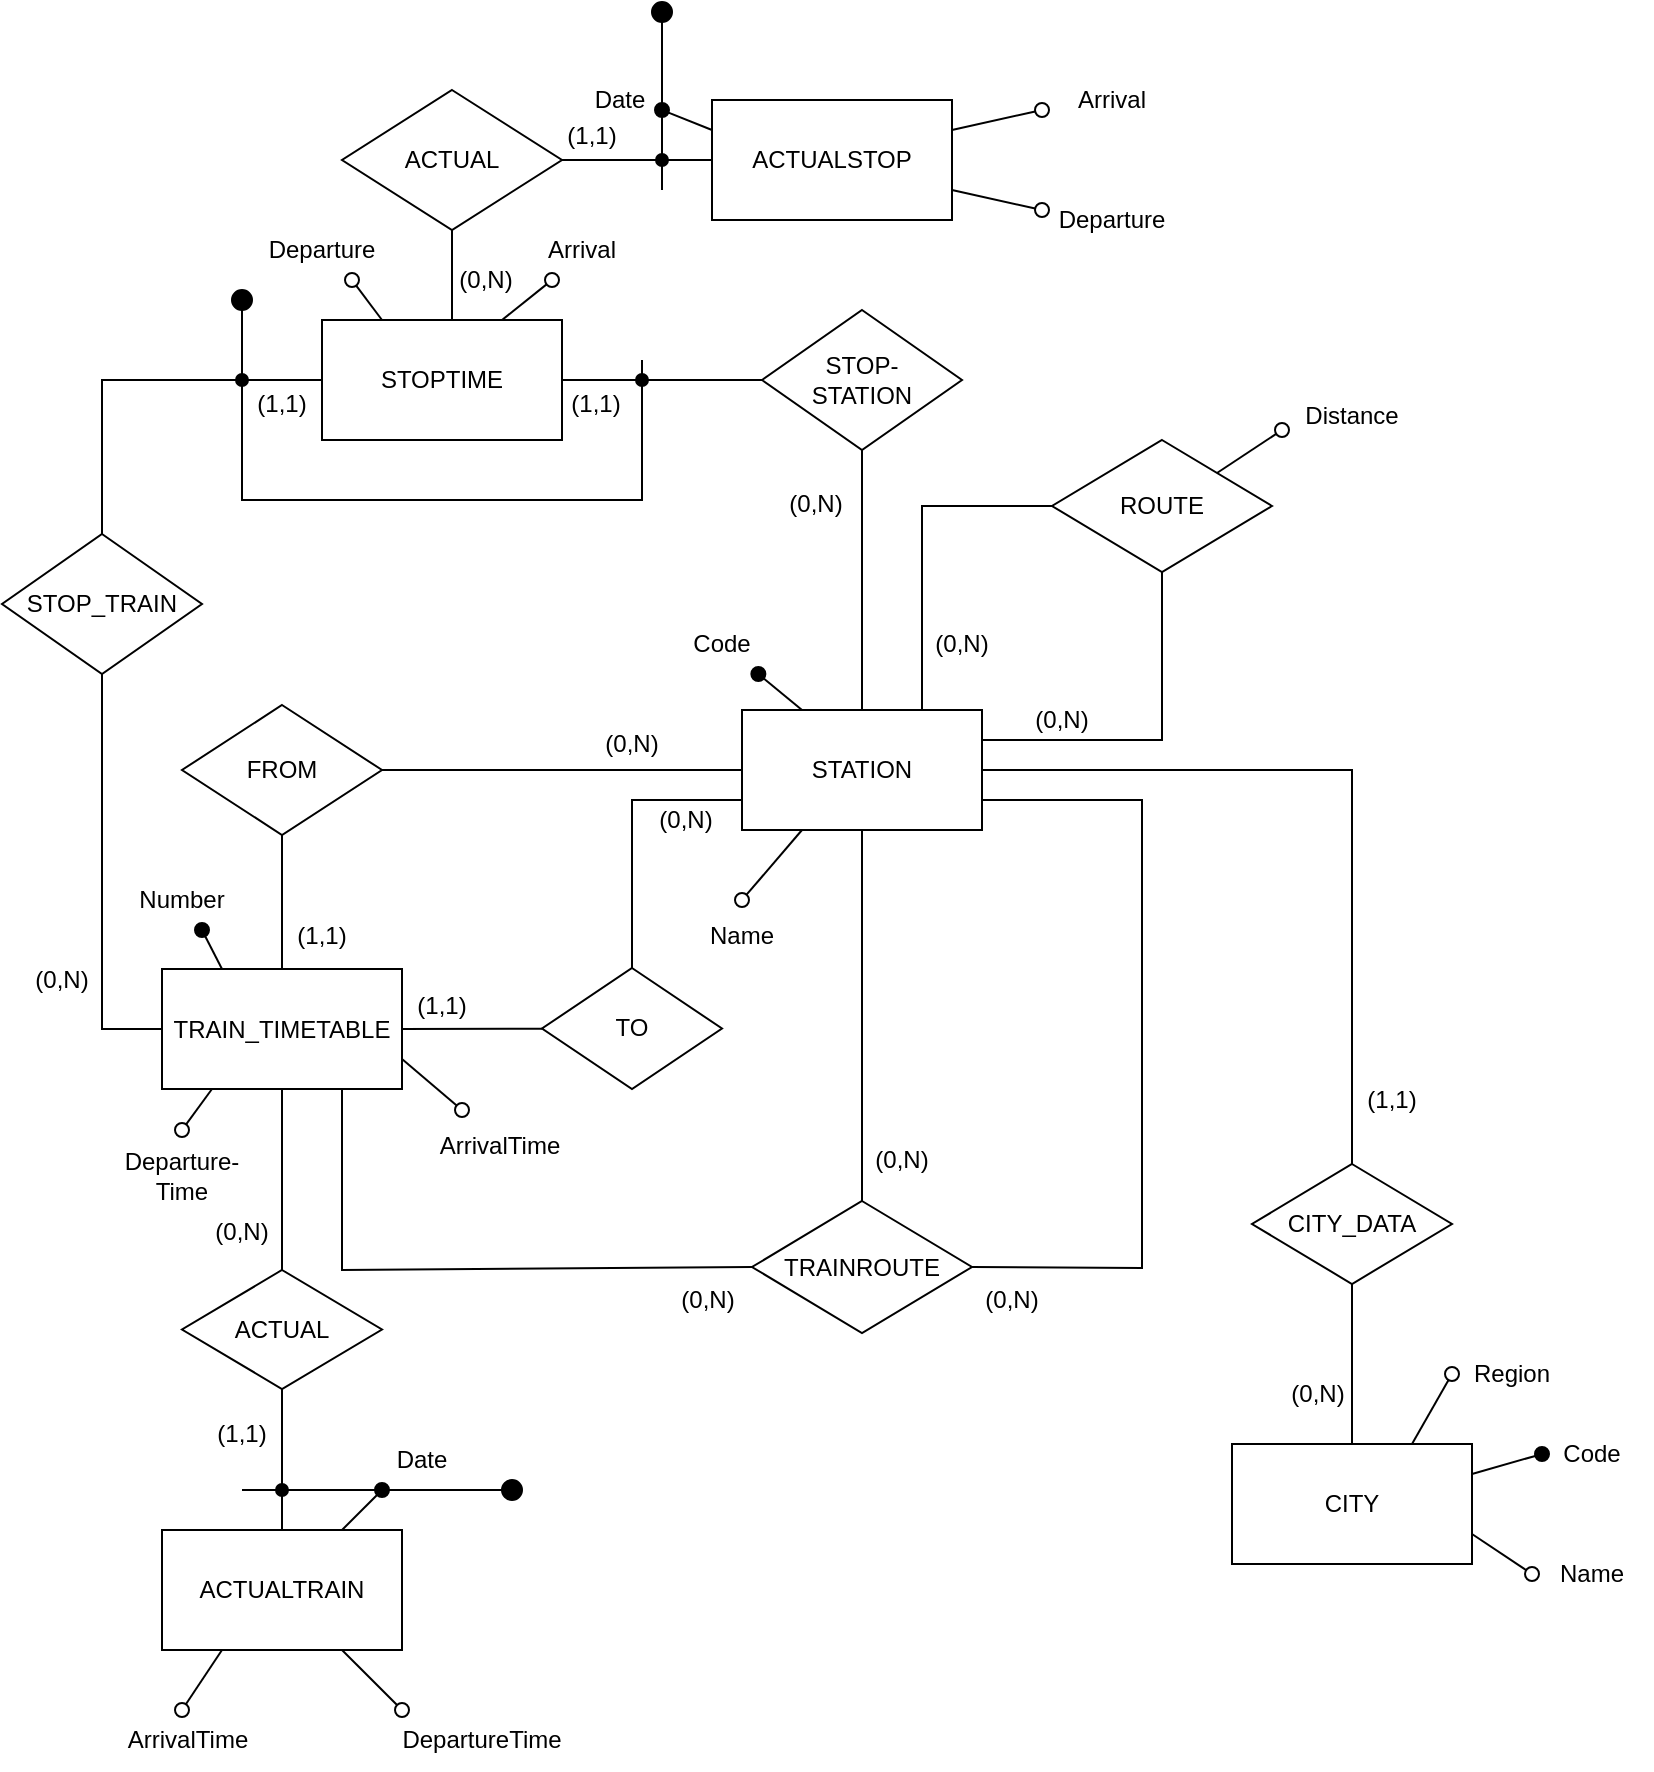<mxfile version="15.9.1" type="github">
  <diagram id="R2lEEEUBdFMjLlhIrx00" name="Page-1">
    <mxGraphModel dx="1186" dy="795" grid="1" gridSize="10" guides="1" tooltips="1" connect="1" arrows="1" fold="1" page="1" pageScale="1" pageWidth="850" pageHeight="1100" math="0" shadow="0" extFonts="Permanent Marker^https://fonts.googleapis.com/css?family=Permanent+Marker">
      <root>
        <mxCell id="0" />
        <mxCell id="1" parent="0" />
        <mxCell id="te-tuym6U4XDY3NzMyAo-2" style="rounded=0;orthogonalLoop=1;jettySize=auto;html=1;exitX=0.25;exitY=1;exitDx=0;exitDy=0;endArrow=oval;endFill=0;endSize=7;" edge="1" parent="1" source="te-tuym6U4XDY3NzMyAo-1">
          <mxGeometry relative="1" as="geometry">
            <mxPoint x="380" y="585" as="targetPoint" />
          </mxGeometry>
        </mxCell>
        <mxCell id="te-tuym6U4XDY3NzMyAo-4" style="edgeStyle=none;rounded=0;orthogonalLoop=1;jettySize=auto;html=1;exitX=0.25;exitY=0;exitDx=0;exitDy=0;endArrow=oval;endFill=1;endSize=7;" edge="1" parent="1" source="te-tuym6U4XDY3NzMyAo-1" target="te-tuym6U4XDY3NzMyAo-5">
          <mxGeometry relative="1" as="geometry">
            <mxPoint x="480" y="490" as="targetPoint" />
          </mxGeometry>
        </mxCell>
        <mxCell id="te-tuym6U4XDY3NzMyAo-31" value="" style="edgeStyle=elbowEdgeStyle;rounded=0;orthogonalLoop=1;jettySize=auto;html=1;endArrow=none;endFill=0;endSize=7;exitX=0;exitY=0.5;exitDx=0;exitDy=0;" edge="1" parent="1" source="te-tuym6U4XDY3NzMyAo-1" target="te-tuym6U4XDY3NzMyAo-30">
          <mxGeometry relative="1" as="geometry" />
        </mxCell>
        <mxCell id="te-tuym6U4XDY3NzMyAo-77" style="edgeStyle=elbowEdgeStyle;rounded=0;orthogonalLoop=1;jettySize=auto;html=1;exitX=0.5;exitY=0;exitDx=0;exitDy=0;endArrow=none;endFill=0;endSize=7;entryX=0.5;entryY=1;entryDx=0;entryDy=0;" edge="1" parent="1" source="te-tuym6U4XDY3NzMyAo-1" target="te-tuym6U4XDY3NzMyAo-88">
          <mxGeometry relative="1" as="geometry">
            <mxPoint x="440" y="380" as="targetPoint" />
            <Array as="points">
              <mxPoint x="440" y="440" />
            </Array>
          </mxGeometry>
        </mxCell>
        <mxCell id="te-tuym6U4XDY3NzMyAo-203" style="edgeStyle=none;rounded=0;orthogonalLoop=1;jettySize=auto;html=1;exitX=1;exitY=0.5;exitDx=0;exitDy=0;entryX=0.5;entryY=0;entryDx=0;entryDy=0;endArrow=none;endFill=0;endSize=7;" edge="1" parent="1" source="te-tuym6U4XDY3NzMyAo-1" target="te-tuym6U4XDY3NzMyAo-8">
          <mxGeometry relative="1" as="geometry">
            <Array as="points">
              <mxPoint x="685" y="520" />
            </Array>
          </mxGeometry>
        </mxCell>
        <mxCell id="te-tuym6U4XDY3NzMyAo-212" style="edgeStyle=none;rounded=0;orthogonalLoop=1;jettySize=auto;html=1;exitX=0.5;exitY=1;exitDx=0;exitDy=0;entryX=0.5;entryY=0;entryDx=0;entryDy=0;endArrow=none;endFill=0;endSize=7;" edge="1" parent="1" source="te-tuym6U4XDY3NzMyAo-1" target="te-tuym6U4XDY3NzMyAo-199">
          <mxGeometry relative="1" as="geometry" />
        </mxCell>
        <mxCell id="te-tuym6U4XDY3NzMyAo-215" style="edgeStyle=none;rounded=0;orthogonalLoop=1;jettySize=auto;html=1;exitX=0.75;exitY=0;exitDx=0;exitDy=0;entryX=0;entryY=0.5;entryDx=0;entryDy=0;endArrow=none;endFill=0;endSize=7;" edge="1" parent="1" source="te-tuym6U4XDY3NzMyAo-1" target="te-tuym6U4XDY3NzMyAo-214">
          <mxGeometry relative="1" as="geometry">
            <Array as="points">
              <mxPoint x="470" y="388" />
            </Array>
          </mxGeometry>
        </mxCell>
        <mxCell id="te-tuym6U4XDY3NzMyAo-1" value="STATION" style="rounded=0;whiteSpace=wrap;html=1;fillColor=none;" vertex="1" parent="1">
          <mxGeometry x="380" y="490" width="120" height="60" as="geometry" />
        </mxCell>
        <mxCell id="te-tuym6U4XDY3NzMyAo-5" value="Code" style="text;html=1;strokeColor=none;fillColor=none;align=center;verticalAlign=middle;whiteSpace=wrap;rounded=0;" vertex="1" parent="1">
          <mxGeometry x="340" y="442" width="60" height="30" as="geometry" />
        </mxCell>
        <mxCell id="te-tuym6U4XDY3NzMyAo-6" value="Name" style="text;html=1;strokeColor=none;fillColor=none;align=center;verticalAlign=middle;whiteSpace=wrap;rounded=0;" vertex="1" parent="1">
          <mxGeometry x="350" y="587.5" width="60" height="30" as="geometry" />
        </mxCell>
        <mxCell id="te-tuym6U4XDY3NzMyAo-11" value="" style="edgeStyle=none;rounded=0;orthogonalLoop=1;jettySize=auto;html=1;endArrow=none;endFill=0;endSize=7;" edge="1" parent="1" source="te-tuym6U4XDY3NzMyAo-8" target="te-tuym6U4XDY3NzMyAo-10">
          <mxGeometry relative="1" as="geometry" />
        </mxCell>
        <mxCell id="te-tuym6U4XDY3NzMyAo-8" value="CITY_DATA" style="rhombus;whiteSpace=wrap;html=1;rounded=0;fillColor=none;" vertex="1" parent="1">
          <mxGeometry x="635" y="717" width="100" height="60" as="geometry" />
        </mxCell>
        <mxCell id="te-tuym6U4XDY3NzMyAo-14" style="edgeStyle=none;rounded=0;orthogonalLoop=1;jettySize=auto;html=1;exitX=1;exitY=0.25;exitDx=0;exitDy=0;endArrow=oval;endFill=1;endSize=7;entryX=0;entryY=0.5;entryDx=0;entryDy=0;" edge="1" parent="1" source="te-tuym6U4XDY3NzMyAo-10" target="te-tuym6U4XDY3NzMyAo-15">
          <mxGeometry relative="1" as="geometry">
            <mxPoint x="785" y="867" as="targetPoint" />
          </mxGeometry>
        </mxCell>
        <mxCell id="te-tuym6U4XDY3NzMyAo-16" style="edgeStyle=none;rounded=0;orthogonalLoop=1;jettySize=auto;html=1;exitX=1;exitY=0.75;exitDx=0;exitDy=0;endArrow=oval;endFill=0;endSize=7;entryX=0;entryY=0.5;entryDx=0;entryDy=0;" edge="1" parent="1" source="te-tuym6U4XDY3NzMyAo-10" target="te-tuym6U4XDY3NzMyAo-18">
          <mxGeometry relative="1" as="geometry">
            <mxPoint x="775" y="917" as="targetPoint" />
          </mxGeometry>
        </mxCell>
        <mxCell id="te-tuym6U4XDY3NzMyAo-17" style="edgeStyle=none;rounded=0;orthogonalLoop=1;jettySize=auto;html=1;exitX=0.75;exitY=0;exitDx=0;exitDy=0;endArrow=oval;endFill=0;endSize=7;entryX=0;entryY=0.5;entryDx=0;entryDy=0;" edge="1" parent="1" source="te-tuym6U4XDY3NzMyAo-10" target="te-tuym6U4XDY3NzMyAo-19">
          <mxGeometry relative="1" as="geometry">
            <mxPoint x="735" y="827" as="targetPoint" />
          </mxGeometry>
        </mxCell>
        <mxCell id="te-tuym6U4XDY3NzMyAo-10" value="CITY" style="whiteSpace=wrap;html=1;rounded=0;fillColor=none;" vertex="1" parent="1">
          <mxGeometry x="625" y="857" width="120" height="60" as="geometry" />
        </mxCell>
        <mxCell id="te-tuym6U4XDY3NzMyAo-13" style="edgeStyle=none;rounded=0;orthogonalLoop=1;jettySize=auto;html=1;exitX=0;exitY=0.75;exitDx=0;exitDy=0;endArrow=none;endFill=0;endSize=7;" edge="1" parent="1" source="te-tuym6U4XDY3NzMyAo-6" target="te-tuym6U4XDY3NzMyAo-6">
          <mxGeometry relative="1" as="geometry" />
        </mxCell>
        <mxCell id="te-tuym6U4XDY3NzMyAo-15" value="Code" style="text;html=1;strokeColor=none;fillColor=none;align=center;verticalAlign=middle;whiteSpace=wrap;rounded=0;" vertex="1" parent="1">
          <mxGeometry x="780" y="847" width="50" height="30" as="geometry" />
        </mxCell>
        <mxCell id="te-tuym6U4XDY3NzMyAo-18" value="Name" style="text;html=1;strokeColor=none;fillColor=none;align=center;verticalAlign=middle;whiteSpace=wrap;rounded=0;" vertex="1" parent="1">
          <mxGeometry x="775" y="907" width="60" height="30" as="geometry" />
        </mxCell>
        <mxCell id="te-tuym6U4XDY3NzMyAo-19" value="Region" style="text;html=1;strokeColor=none;fillColor=none;align=center;verticalAlign=middle;whiteSpace=wrap;rounded=0;" vertex="1" parent="1">
          <mxGeometry x="735" y="807" width="60" height="30" as="geometry" />
        </mxCell>
        <mxCell id="te-tuym6U4XDY3NzMyAo-25" value="Distance" style="text;html=1;strokeColor=none;fillColor=none;align=center;verticalAlign=middle;whiteSpace=wrap;rounded=0;" vertex="1" parent="1">
          <mxGeometry x="655" y="328" width="60" height="30" as="geometry" />
        </mxCell>
        <mxCell id="te-tuym6U4XDY3NzMyAo-35" value="" style="edgeStyle=elbowEdgeStyle;rounded=0;orthogonalLoop=1;jettySize=auto;html=1;endArrow=none;endFill=0;endSize=7;" edge="1" parent="1" source="te-tuym6U4XDY3NzMyAo-30" target="te-tuym6U4XDY3NzMyAo-34">
          <mxGeometry relative="1" as="geometry" />
        </mxCell>
        <mxCell id="te-tuym6U4XDY3NzMyAo-30" value="FROM" style="rhombus;whiteSpace=wrap;html=1;rounded=0;fillColor=none;" vertex="1" parent="1">
          <mxGeometry x="100" y="487.5" width="100" height="65" as="geometry" />
        </mxCell>
        <mxCell id="te-tuym6U4XDY3NzMyAo-38" style="edgeStyle=none;rounded=0;orthogonalLoop=1;jettySize=auto;html=1;exitX=0.25;exitY=1;exitDx=0;exitDy=0;endArrow=oval;endFill=0;endSize=7;" edge="1" parent="1">
          <mxGeometry relative="1" as="geometry">
            <mxPoint x="100" y="700" as="targetPoint" />
            <mxPoint x="115" y="679.5" as="sourcePoint" />
          </mxGeometry>
        </mxCell>
        <mxCell id="te-tuym6U4XDY3NzMyAo-39" style="edgeStyle=none;rounded=0;orthogonalLoop=1;jettySize=auto;html=1;exitX=1;exitY=0.75;exitDx=0;exitDy=0;endArrow=oval;endFill=0;endSize=7;" edge="1" parent="1" source="te-tuym6U4XDY3NzMyAo-34">
          <mxGeometry relative="1" as="geometry">
            <mxPoint x="240" y="690" as="targetPoint" />
          </mxGeometry>
        </mxCell>
        <mxCell id="te-tuym6U4XDY3NzMyAo-40" style="edgeStyle=none;rounded=0;orthogonalLoop=1;jettySize=auto;html=1;exitX=0.25;exitY=0;exitDx=0;exitDy=0;endArrow=oval;endFill=1;endSize=7;" edge="1" parent="1" source="te-tuym6U4XDY3NzMyAo-34">
          <mxGeometry relative="1" as="geometry">
            <mxPoint x="110" y="600" as="targetPoint" />
          </mxGeometry>
        </mxCell>
        <mxCell id="te-tuym6U4XDY3NzMyAo-51" value="" style="rounded=0;orthogonalLoop=1;jettySize=auto;html=1;endArrow=none;endFill=0;endSize=7;startArrow=none;exitX=1;exitY=0.5;exitDx=0;exitDy=0;" edge="1" parent="1" source="te-tuym6U4XDY3NzMyAo-34" target="te-tuym6U4XDY3NzMyAo-50">
          <mxGeometry relative="1" as="geometry">
            <mxPoint x="240" y="650" as="sourcePoint" />
          </mxGeometry>
        </mxCell>
        <mxCell id="te-tuym6U4XDY3NzMyAo-76" style="edgeStyle=elbowEdgeStyle;rounded=0;orthogonalLoop=1;jettySize=auto;html=1;exitX=0;exitY=0.5;exitDx=0;exitDy=0;entryX=0.5;entryY=1;entryDx=0;entryDy=0;endArrow=none;endFill=0;endSize=7;" edge="1" parent="1" source="te-tuym6U4XDY3NzMyAo-34" target="te-tuym6U4XDY3NzMyAo-75">
          <mxGeometry relative="1" as="geometry">
            <Array as="points">
              <mxPoint x="60" y="570" />
            </Array>
          </mxGeometry>
        </mxCell>
        <mxCell id="te-tuym6U4XDY3NzMyAo-148" value="" style="edgeStyle=none;rounded=0;orthogonalLoop=1;jettySize=auto;html=1;endArrow=none;endFill=0;endSize=7;" edge="1" parent="1" source="te-tuym6U4XDY3NzMyAo-34" target="te-tuym6U4XDY3NzMyAo-147">
          <mxGeometry relative="1" as="geometry" />
        </mxCell>
        <mxCell id="te-tuym6U4XDY3NzMyAo-202" style="edgeStyle=none;rounded=0;orthogonalLoop=1;jettySize=auto;html=1;exitX=0.75;exitY=1;exitDx=0;exitDy=0;entryX=0;entryY=0.5;entryDx=0;entryDy=0;endArrow=none;endFill=0;endSize=7;" edge="1" parent="1" source="te-tuym6U4XDY3NzMyAo-34" target="te-tuym6U4XDY3NzMyAo-199">
          <mxGeometry relative="1" as="geometry">
            <Array as="points">
              <mxPoint x="180" y="770" />
            </Array>
          </mxGeometry>
        </mxCell>
        <mxCell id="te-tuym6U4XDY3NzMyAo-34" value="TRAIN_TIMETABLE" style="whiteSpace=wrap;html=1;rounded=0;fillColor=none;" vertex="1" parent="1">
          <mxGeometry x="90" y="619.5" width="120" height="60" as="geometry" />
        </mxCell>
        <mxCell id="te-tuym6U4XDY3NzMyAo-44" value="Departure-&lt;br&gt;Time" style="text;html=1;strokeColor=none;fillColor=none;align=center;verticalAlign=middle;whiteSpace=wrap;rounded=0;" vertex="1" parent="1">
          <mxGeometry x="70" y="710" width="60" height="25.5" as="geometry" />
        </mxCell>
        <mxCell id="te-tuym6U4XDY3NzMyAo-45" value="ArrivalTime" style="text;html=1;strokeColor=none;fillColor=none;align=center;verticalAlign=middle;whiteSpace=wrap;rounded=0;" vertex="1" parent="1">
          <mxGeometry x="229" y="693" width="60" height="30" as="geometry" />
        </mxCell>
        <mxCell id="te-tuym6U4XDY3NzMyAo-46" value="Number" style="text;html=1;strokeColor=none;fillColor=none;align=center;verticalAlign=middle;whiteSpace=wrap;rounded=0;" vertex="1" parent="1">
          <mxGeometry x="70" y="570" width="60" height="30" as="geometry" />
        </mxCell>
        <mxCell id="te-tuym6U4XDY3NzMyAo-52" style="edgeStyle=elbowEdgeStyle;rounded=0;orthogonalLoop=1;jettySize=auto;html=1;exitX=0.5;exitY=0;exitDx=0;exitDy=0;entryX=0;entryY=0.75;entryDx=0;entryDy=0;endArrow=none;endFill=0;endSize=7;" edge="1" parent="1" source="te-tuym6U4XDY3NzMyAo-50" target="te-tuym6U4XDY3NzMyAo-1">
          <mxGeometry relative="1" as="geometry">
            <Array as="points">
              <mxPoint x="325" y="580" />
            </Array>
          </mxGeometry>
        </mxCell>
        <mxCell id="te-tuym6U4XDY3NzMyAo-50" value="TO" style="rhombus;whiteSpace=wrap;html=1;rounded=0;fillColor=none;" vertex="1" parent="1">
          <mxGeometry x="280" y="619" width="90" height="60.5" as="geometry" />
        </mxCell>
        <mxCell id="te-tuym6U4XDY3NzMyAo-78" style="rounded=0;orthogonalLoop=1;jettySize=auto;html=1;endArrow=oval;endFill=0;endSize=7;exitX=0.75;exitY=0;exitDx=0;exitDy=0;entryX=0.25;entryY=1;entryDx=0;entryDy=0;" edge="1" parent="1" source="te-tuym6U4XDY3NzMyAo-87" target="te-tuym6U4XDY3NzMyAo-84">
          <mxGeometry relative="1" as="geometry">
            <mxPoint x="240" y="165" as="targetPoint" />
            <mxPoint x="190" y="175" as="sourcePoint" />
          </mxGeometry>
        </mxCell>
        <mxCell id="te-tuym6U4XDY3NzMyAo-83" style="edgeStyle=none;rounded=0;orthogonalLoop=1;jettySize=auto;html=1;endArrow=oval;endFill=0;endSize=7;exitX=0.25;exitY=0;exitDx=0;exitDy=0;entryX=0.75;entryY=1;entryDx=0;entryDy=0;" edge="1" parent="1" source="te-tuym6U4XDY3NzMyAo-87" target="te-tuym6U4XDY3NzMyAo-86">
          <mxGeometry relative="1" as="geometry">
            <mxPoint x="135" y="205" as="targetPoint" />
            <mxPoint x="35" y="185" as="sourcePoint" />
          </mxGeometry>
        </mxCell>
        <mxCell id="te-tuym6U4XDY3NzMyAo-90" style="edgeStyle=elbowEdgeStyle;rounded=0;orthogonalLoop=1;jettySize=auto;html=1;exitX=0.5;exitY=0;exitDx=0;exitDy=0;entryX=0;entryY=0.5;entryDx=0;entryDy=0;endArrow=none;endFill=0;endSize=7;" edge="1" parent="1" source="te-tuym6U4XDY3NzMyAo-75" target="te-tuym6U4XDY3NzMyAo-87">
          <mxGeometry relative="1" as="geometry">
            <mxPoint x="60" y="377" as="sourcePoint" />
            <Array as="points">
              <mxPoint x="60" y="345" />
            </Array>
          </mxGeometry>
        </mxCell>
        <mxCell id="te-tuym6U4XDY3NzMyAo-75" value="STOP_TRAIN" style="rhombus;whiteSpace=wrap;html=1;rounded=0;fillColor=none;" vertex="1" parent="1">
          <mxGeometry x="10" y="402" width="100" height="70" as="geometry" />
        </mxCell>
        <mxCell id="te-tuym6U4XDY3NzMyAo-80" style="edgeStyle=none;rounded=0;orthogonalLoop=1;jettySize=auto;html=1;exitX=0;exitY=0;exitDx=0;exitDy=0;endArrow=oval;endFill=0;endSize=7;" edge="1" parent="1">
          <mxGeometry relative="1" as="geometry">
            <mxPoint x="35" y="394.5" as="sourcePoint" />
            <mxPoint x="35" y="394.5" as="targetPoint" />
          </mxGeometry>
        </mxCell>
        <mxCell id="te-tuym6U4XDY3NzMyAo-84" value="Arrival" style="text;html=1;strokeColor=none;fillColor=none;align=center;verticalAlign=middle;whiteSpace=wrap;rounded=0;" vertex="1" parent="1">
          <mxGeometry x="270" y="245" width="60" height="30" as="geometry" />
        </mxCell>
        <mxCell id="te-tuym6U4XDY3NzMyAo-86" value="Departure" style="text;html=1;strokeColor=none;fillColor=none;align=center;verticalAlign=middle;whiteSpace=wrap;rounded=0;" vertex="1" parent="1">
          <mxGeometry x="140" y="245" width="60" height="30" as="geometry" />
        </mxCell>
        <mxCell id="te-tuym6U4XDY3NzMyAo-95" value="" style="edgeStyle=elbowEdgeStyle;rounded=0;orthogonalLoop=1;jettySize=auto;html=1;endArrow=none;endFill=0;endSize=7;" edge="1" parent="1" source="te-tuym6U4XDY3NzMyAo-87" target="te-tuym6U4XDY3NzMyAo-94">
          <mxGeometry relative="1" as="geometry" />
        </mxCell>
        <mxCell id="te-tuym6U4XDY3NzMyAo-87" value="STOPTIME" style="rounded=0;whiteSpace=wrap;html=1;fillColor=none;" vertex="1" parent="1">
          <mxGeometry x="170" y="295" width="120" height="60" as="geometry" />
        </mxCell>
        <mxCell id="te-tuym6U4XDY3NzMyAo-89" value="" style="edgeStyle=none;rounded=0;orthogonalLoop=1;jettySize=auto;html=1;endArrow=none;endFill=0;endSize=7;startArrow=none;" edge="1" parent="1" source="te-tuym6U4XDY3NzMyAo-114" target="te-tuym6U4XDY3NzMyAo-87">
          <mxGeometry relative="1" as="geometry" />
        </mxCell>
        <mxCell id="te-tuym6U4XDY3NzMyAo-88" value="STOP-&lt;br&gt;STATION" style="rhombus;whiteSpace=wrap;html=1;rounded=0;fillColor=none;" vertex="1" parent="1">
          <mxGeometry x="390" y="290" width="100" height="70" as="geometry" />
        </mxCell>
        <mxCell id="te-tuym6U4XDY3NzMyAo-97" value="" style="edgeStyle=elbowEdgeStyle;rounded=0;orthogonalLoop=1;jettySize=auto;html=1;endArrow=none;endFill=0;endSize=7;startArrow=none;" edge="1" parent="1" source="te-tuym6U4XDY3NzMyAo-141" target="te-tuym6U4XDY3NzMyAo-96">
          <mxGeometry relative="1" as="geometry" />
        </mxCell>
        <mxCell id="te-tuym6U4XDY3NzMyAo-94" value="ACTUAL" style="rhombus;whiteSpace=wrap;html=1;rounded=0;fillColor=none;" vertex="1" parent="1">
          <mxGeometry x="180" y="180" width="110" height="70" as="geometry" />
        </mxCell>
        <mxCell id="te-tuym6U4XDY3NzMyAo-100" style="edgeStyle=none;rounded=0;orthogonalLoop=1;jettySize=auto;html=1;exitX=1;exitY=0.25;exitDx=0;exitDy=0;endArrow=oval;endFill=0;endSize=7;" edge="1" parent="1" source="te-tuym6U4XDY3NzMyAo-96">
          <mxGeometry relative="1" as="geometry">
            <mxPoint x="530" y="190" as="targetPoint" />
          </mxGeometry>
        </mxCell>
        <mxCell id="te-tuym6U4XDY3NzMyAo-102" style="edgeStyle=none;rounded=0;orthogonalLoop=1;jettySize=auto;html=1;exitX=1;exitY=0.75;exitDx=0;exitDy=0;endArrow=oval;endFill=0;endSize=7;" edge="1" parent="1" source="te-tuym6U4XDY3NzMyAo-96">
          <mxGeometry relative="1" as="geometry">
            <mxPoint x="530" y="240" as="targetPoint" />
          </mxGeometry>
        </mxCell>
        <mxCell id="te-tuym6U4XDY3NzMyAo-145" style="edgeStyle=none;rounded=0;orthogonalLoop=1;jettySize=auto;html=1;exitX=0;exitY=0.25;exitDx=0;exitDy=0;endArrow=oval;endFill=1;endSize=7;" edge="1" parent="1" source="te-tuym6U4XDY3NzMyAo-96">
          <mxGeometry relative="1" as="geometry">
            <mxPoint x="340" y="190" as="targetPoint" />
          </mxGeometry>
        </mxCell>
        <mxCell id="te-tuym6U4XDY3NzMyAo-96" value="ACTUALSTOP" style="whiteSpace=wrap;html=1;rounded=0;fillColor=none;" vertex="1" parent="1">
          <mxGeometry x="365" y="185" width="120" height="60" as="geometry" />
        </mxCell>
        <mxCell id="te-tuym6U4XDY3NzMyAo-107" value="Arrival" style="text;html=1;strokeColor=none;fillColor=none;align=center;verticalAlign=middle;whiteSpace=wrap;rounded=0;" vertex="1" parent="1">
          <mxGeometry x="535" y="170" width="60" height="30" as="geometry" />
        </mxCell>
        <mxCell id="te-tuym6U4XDY3NzMyAo-108" value="Date" style="text;html=1;strokeColor=none;fillColor=none;align=center;verticalAlign=middle;whiteSpace=wrap;rounded=0;" vertex="1" parent="1">
          <mxGeometry x="289" y="170" width="60" height="30" as="geometry" />
        </mxCell>
        <mxCell id="te-tuym6U4XDY3NzMyAo-109" value="Departure&lt;span style=&quot;color: rgba(0 , 0 , 0 , 0) ; font-family: monospace ; font-size: 0px&quot;&gt;%3CmxGraphModel%3E%3Croot%3E%3CmxCell%20id%3D%220%22%2F%3E%3CmxCell%20id%3D%221%22%20parent%3D%220%22%2F%3E%3CmxCell%20id%3D%222%22%20value%3D%22TrainNumber%22%20style%3D%22text%3Bhtml%3D1%3BstrokeColor%3Dnone%3BfillColor%3Dnone%3Balign%3Dcenter%3BverticalAlign%3Dmiddle%3BwhiteSpace%3Dwrap%3Brounded%3D0%3B%22%20vertex%3D%221%22%20parent%3D%221%22%3E%3CmxGeometry%20x%3D%22350%22%20y%3D%22116%22%20width%3D%2260%22%20height%3D%2230%22%20as%3D%22geometry%22%2F%3E%3C%2FmxCell%3E%3C%2Froot%3E%3C%2FmxGraphModel%3E&lt;/span&gt;" style="text;html=1;strokeColor=none;fillColor=none;align=center;verticalAlign=middle;whiteSpace=wrap;rounded=0;" vertex="1" parent="1">
          <mxGeometry x="535" y="230" width="60" height="30" as="geometry" />
        </mxCell>
        <mxCell id="te-tuym6U4XDY3NzMyAo-113" value="" style="endArrow=none;html=1;rounded=0;endSize=7;startArrow=none;" edge="1" parent="1" source="te-tuym6U4XDY3NzMyAo-119">
          <mxGeometry width="50" height="50" relative="1" as="geometry">
            <mxPoint x="130" y="285" as="sourcePoint" />
            <mxPoint x="330" y="315" as="targetPoint" />
            <Array as="points">
              <mxPoint x="130" y="385" />
              <mxPoint x="230" y="385" />
              <mxPoint x="330" y="385" />
            </Array>
          </mxGeometry>
        </mxCell>
        <mxCell id="te-tuym6U4XDY3NzMyAo-114" value="" style="ellipse;whiteSpace=wrap;html=1;aspect=fixed;fillColor=#000000;" vertex="1" parent="1">
          <mxGeometry x="327" y="322" width="6" height="6" as="geometry" />
        </mxCell>
        <mxCell id="te-tuym6U4XDY3NzMyAo-116" value="" style="edgeStyle=none;rounded=0;orthogonalLoop=1;jettySize=auto;html=1;endArrow=none;endFill=0;endSize=7;" edge="1" parent="1" source="te-tuym6U4XDY3NzMyAo-88" target="te-tuym6U4XDY3NzMyAo-114">
          <mxGeometry relative="1" as="geometry">
            <mxPoint x="390" y="325" as="sourcePoint" />
            <mxPoint x="290" y="325" as="targetPoint" />
          </mxGeometry>
        </mxCell>
        <mxCell id="te-tuym6U4XDY3NzMyAo-117" value="" style="ellipse;whiteSpace=wrap;html=1;aspect=fixed;fillColor=#000000;" vertex="1" parent="1">
          <mxGeometry x="127" y="322" width="6" height="6" as="geometry" />
        </mxCell>
        <mxCell id="te-tuym6U4XDY3NzMyAo-119" value="" style="ellipse;whiteSpace=wrap;html=1;aspect=fixed;fillColor=#000000;" vertex="1" parent="1">
          <mxGeometry x="125" y="280" width="10" height="10" as="geometry" />
        </mxCell>
        <mxCell id="te-tuym6U4XDY3NzMyAo-120" value="" style="endArrow=none;html=1;rounded=0;endSize=7;" edge="1" parent="1" target="te-tuym6U4XDY3NzMyAo-119">
          <mxGeometry width="50" height="50" relative="1" as="geometry">
            <mxPoint x="130" y="285" as="sourcePoint" />
            <mxPoint x="330" y="325" as="targetPoint" />
            <Array as="points" />
          </mxGeometry>
        </mxCell>
        <mxCell id="te-tuym6U4XDY3NzMyAo-140" value="" style="endArrow=none;html=1;rounded=0;endSize=7;startArrow=none;" edge="1" parent="1" source="te-tuym6U4XDY3NzMyAo-143">
          <mxGeometry width="50" height="50" relative="1" as="geometry">
            <mxPoint x="340" y="230" as="sourcePoint" />
            <mxPoint x="340" y="180" as="targetPoint" />
          </mxGeometry>
        </mxCell>
        <mxCell id="te-tuym6U4XDY3NzMyAo-141" value="" style="ellipse;whiteSpace=wrap;html=1;aspect=fixed;fillColor=#000000;" vertex="1" parent="1">
          <mxGeometry x="337" y="212" width="6" height="6" as="geometry" />
        </mxCell>
        <mxCell id="te-tuym6U4XDY3NzMyAo-142" value="" style="edgeStyle=elbowEdgeStyle;rounded=0;orthogonalLoop=1;jettySize=auto;html=1;endArrow=none;endFill=0;endSize=7;" edge="1" parent="1" source="te-tuym6U4XDY3NzMyAo-94" target="te-tuym6U4XDY3NzMyAo-141">
          <mxGeometry relative="1" as="geometry">
            <mxPoint x="290" y="215" as="sourcePoint" />
            <mxPoint x="365" y="215" as="targetPoint" />
          </mxGeometry>
        </mxCell>
        <mxCell id="te-tuym6U4XDY3NzMyAo-143" value="" style="ellipse;whiteSpace=wrap;html=1;aspect=fixed;fillColor=#000000;" vertex="1" parent="1">
          <mxGeometry x="335" y="136" width="10" height="10" as="geometry" />
        </mxCell>
        <mxCell id="te-tuym6U4XDY3NzMyAo-144" value="" style="endArrow=none;html=1;rounded=0;endSize=7;" edge="1" parent="1" target="te-tuym6U4XDY3NzMyAo-143">
          <mxGeometry width="50" height="50" relative="1" as="geometry">
            <mxPoint x="340" y="230" as="sourcePoint" />
            <mxPoint x="340" y="180" as="targetPoint" />
          </mxGeometry>
        </mxCell>
        <mxCell id="te-tuym6U4XDY3NzMyAo-150" value="" style="edgeStyle=none;rounded=0;orthogonalLoop=1;jettySize=auto;html=1;endArrow=none;endFill=0;endSize=7;" edge="1" parent="1" source="te-tuym6U4XDY3NzMyAo-147" target="te-tuym6U4XDY3NzMyAo-149">
          <mxGeometry relative="1" as="geometry" />
        </mxCell>
        <mxCell id="te-tuym6U4XDY3NzMyAo-147" value="ACTUAL" style="rhombus;whiteSpace=wrap;html=1;rounded=0;fillColor=none;" vertex="1" parent="1">
          <mxGeometry x="100" y="770" width="100" height="59.5" as="geometry" />
        </mxCell>
        <mxCell id="te-tuym6U4XDY3NzMyAo-151" style="edgeStyle=none;rounded=0;orthogonalLoop=1;jettySize=auto;html=1;exitX=0.75;exitY=0;exitDx=0;exitDy=0;endArrow=oval;endFill=1;endSize=7;" edge="1" parent="1" source="te-tuym6U4XDY3NzMyAo-149">
          <mxGeometry relative="1" as="geometry">
            <mxPoint x="200" y="880" as="targetPoint" />
          </mxGeometry>
        </mxCell>
        <mxCell id="te-tuym6U4XDY3NzMyAo-157" style="edgeStyle=none;rounded=0;orthogonalLoop=1;jettySize=auto;html=1;exitX=0.75;exitY=1;exitDx=0;exitDy=0;endArrow=oval;endFill=0;endSize=7;" edge="1" parent="1" source="te-tuym6U4XDY3NzMyAo-149">
          <mxGeometry relative="1" as="geometry">
            <mxPoint x="210" y="990" as="targetPoint" />
          </mxGeometry>
        </mxCell>
        <mxCell id="te-tuym6U4XDY3NzMyAo-158" style="edgeStyle=none;rounded=0;orthogonalLoop=1;jettySize=auto;html=1;exitX=0.25;exitY=1;exitDx=0;exitDy=0;endArrow=oval;endFill=0;endSize=7;" edge="1" parent="1" source="te-tuym6U4XDY3NzMyAo-149">
          <mxGeometry relative="1" as="geometry">
            <mxPoint x="100" y="990" as="targetPoint" />
          </mxGeometry>
        </mxCell>
        <mxCell id="te-tuym6U4XDY3NzMyAo-149" value="ACTUALTRAIN" style="whiteSpace=wrap;html=1;rounded=0;fillColor=none;" vertex="1" parent="1">
          <mxGeometry x="90" y="900" width="120" height="60" as="geometry" />
        </mxCell>
        <mxCell id="te-tuym6U4XDY3NzMyAo-152" value="Date" style="text;html=1;strokeColor=none;fillColor=none;align=center;verticalAlign=middle;whiteSpace=wrap;rounded=0;" vertex="1" parent="1">
          <mxGeometry x="190" y="850" width="60" height="30" as="geometry" />
        </mxCell>
        <mxCell id="te-tuym6U4XDY3NzMyAo-153" value="" style="endArrow=none;html=1;rounded=0;endSize=7;startArrow=none;" edge="1" parent="1" source="te-tuym6U4XDY3NzMyAo-154">
          <mxGeometry width="50" height="50" relative="1" as="geometry">
            <mxPoint x="130" y="880" as="sourcePoint" />
            <mxPoint x="260" y="880" as="targetPoint" />
          </mxGeometry>
        </mxCell>
        <mxCell id="te-tuym6U4XDY3NzMyAo-154" value="" style="ellipse;whiteSpace=wrap;html=1;aspect=fixed;fillColor=#000000;" vertex="1" parent="1">
          <mxGeometry x="147" y="877" width="6" height="6" as="geometry" />
        </mxCell>
        <mxCell id="te-tuym6U4XDY3NzMyAo-155" value="" style="endArrow=none;html=1;rounded=0;endSize=7;" edge="1" parent="1" target="te-tuym6U4XDY3NzMyAo-154">
          <mxGeometry width="50" height="50" relative="1" as="geometry">
            <mxPoint x="130" y="880" as="sourcePoint" />
            <mxPoint x="260" y="880" as="targetPoint" />
          </mxGeometry>
        </mxCell>
        <mxCell id="te-tuym6U4XDY3NzMyAo-156" value="" style="ellipse;whiteSpace=wrap;html=1;aspect=fixed;fillColor=#000000;" vertex="1" parent="1">
          <mxGeometry x="260" y="875" width="10" height="10" as="geometry" />
        </mxCell>
        <mxCell id="te-tuym6U4XDY3NzMyAo-159" value="DepartureTime" style="text;html=1;strokeColor=none;fillColor=none;align=center;verticalAlign=middle;whiteSpace=wrap;rounded=0;" vertex="1" parent="1">
          <mxGeometry x="220" y="990" width="60" height="30" as="geometry" />
        </mxCell>
        <mxCell id="te-tuym6U4XDY3NzMyAo-160" value="ArrivalTime" style="text;html=1;strokeColor=none;fillColor=none;align=center;verticalAlign=middle;whiteSpace=wrap;rounded=0;" vertex="1" parent="1">
          <mxGeometry x="73" y="990" width="60" height="30" as="geometry" />
        </mxCell>
        <mxCell id="te-tuym6U4XDY3NzMyAo-184" value="(1,1)" style="text;html=1;strokeColor=none;fillColor=none;align=center;verticalAlign=middle;whiteSpace=wrap;rounded=0;" vertex="1" parent="1">
          <mxGeometry x="675" y="670" width="60" height="30" as="geometry" />
        </mxCell>
        <mxCell id="te-tuym6U4XDY3NzMyAo-188" value="(1,1)" style="text;html=1;strokeColor=none;fillColor=none;align=center;verticalAlign=middle;whiteSpace=wrap;rounded=0;" vertex="1" parent="1">
          <mxGeometry x="140" y="587.5" width="60" height="30" as="geometry" />
        </mxCell>
        <mxCell id="te-tuym6U4XDY3NzMyAo-189" value="(1,1)" style="text;html=1;strokeColor=none;fillColor=none;align=center;verticalAlign=middle;whiteSpace=wrap;rounded=0;" vertex="1" parent="1">
          <mxGeometry x="200" y="622.5" width="60" height="30" as="geometry" />
        </mxCell>
        <mxCell id="te-tuym6U4XDY3NzMyAo-213" style="edgeStyle=none;rounded=0;orthogonalLoop=1;jettySize=auto;html=1;exitX=1;exitY=0.5;exitDx=0;exitDy=0;entryX=1;entryY=0.75;entryDx=0;entryDy=0;endArrow=none;endFill=0;endSize=7;" edge="1" parent="1" source="te-tuym6U4XDY3NzMyAo-199" target="te-tuym6U4XDY3NzMyAo-1">
          <mxGeometry relative="1" as="geometry">
            <Array as="points">
              <mxPoint x="580" y="769" />
              <mxPoint x="580" y="660" />
              <mxPoint x="580" y="535" />
            </Array>
          </mxGeometry>
        </mxCell>
        <mxCell id="te-tuym6U4XDY3NzMyAo-199" value="TRAINROUTE" style="rhombus;whiteSpace=wrap;html=1;rounded=0;fillColor=none;" vertex="1" parent="1">
          <mxGeometry x="385" y="735.5" width="110" height="66" as="geometry" />
        </mxCell>
        <mxCell id="te-tuym6U4XDY3NzMyAo-204" value="(0,N)" style="text;html=1;strokeColor=none;fillColor=none;align=center;verticalAlign=middle;whiteSpace=wrap;rounded=0;" vertex="1" parent="1">
          <mxGeometry x="638" y="817" width="60" height="30" as="geometry" />
        </mxCell>
        <mxCell id="te-tuym6U4XDY3NzMyAo-210" value="(0,N)" style="text;html=1;strokeColor=none;fillColor=none;align=center;verticalAlign=middle;whiteSpace=wrap;rounded=0;" vertex="1" parent="1">
          <mxGeometry x="295" y="492" width="60" height="30" as="geometry" />
        </mxCell>
        <mxCell id="te-tuym6U4XDY3NzMyAo-211" value="(0,N)" style="text;html=1;strokeColor=none;fillColor=none;align=center;verticalAlign=middle;whiteSpace=wrap;rounded=0;" vertex="1" parent="1">
          <mxGeometry x="322" y="529.5" width="60" height="30" as="geometry" />
        </mxCell>
        <mxCell id="te-tuym6U4XDY3NzMyAo-216" style="edgeStyle=none;rounded=0;orthogonalLoop=1;jettySize=auto;html=1;exitX=0.5;exitY=1;exitDx=0;exitDy=0;entryX=1;entryY=0.25;entryDx=0;entryDy=0;endArrow=none;endFill=0;endSize=7;" edge="1" parent="1" source="te-tuym6U4XDY3NzMyAo-214" target="te-tuym6U4XDY3NzMyAo-1">
          <mxGeometry relative="1" as="geometry">
            <Array as="points">
              <mxPoint x="590" y="505" />
            </Array>
          </mxGeometry>
        </mxCell>
        <mxCell id="te-tuym6U4XDY3NzMyAo-217" style="edgeStyle=none;rounded=0;orthogonalLoop=1;jettySize=auto;html=1;exitX=1;exitY=0;exitDx=0;exitDy=0;endArrow=oval;endFill=0;endSize=7;" edge="1" parent="1" source="te-tuym6U4XDY3NzMyAo-214">
          <mxGeometry relative="1" as="geometry">
            <mxPoint x="650" y="350" as="targetPoint" />
          </mxGeometry>
        </mxCell>
        <mxCell id="te-tuym6U4XDY3NzMyAo-214" value="ROUTE" style="rhombus;whiteSpace=wrap;html=1;rounded=0;fillColor=none;" vertex="1" parent="1">
          <mxGeometry x="535" y="355" width="110" height="66" as="geometry" />
        </mxCell>
        <mxCell id="te-tuym6U4XDY3NzMyAo-219" value="(0,N)" style="text;html=1;strokeColor=none;fillColor=none;align=center;verticalAlign=middle;whiteSpace=wrap;rounded=0;" vertex="1" parent="1">
          <mxGeometry x="510" y="480" width="60" height="30" as="geometry" />
        </mxCell>
        <mxCell id="te-tuym6U4XDY3NzMyAo-220" value="(0,N)" style="text;html=1;strokeColor=none;fillColor=none;align=center;verticalAlign=middle;whiteSpace=wrap;rounded=0;" vertex="1" parent="1">
          <mxGeometry x="460" y="442" width="60" height="30" as="geometry" />
        </mxCell>
        <mxCell id="te-tuym6U4XDY3NzMyAo-221" value="(0,N)" style="text;html=1;strokeColor=none;fillColor=none;align=center;verticalAlign=middle;whiteSpace=wrap;rounded=0;" vertex="1" parent="1">
          <mxGeometry x="430" y="700" width="60" height="30" as="geometry" />
        </mxCell>
        <mxCell id="te-tuym6U4XDY3NzMyAo-222" value="(0,N)" style="text;html=1;strokeColor=none;fillColor=none;align=center;verticalAlign=middle;whiteSpace=wrap;rounded=0;" vertex="1" parent="1">
          <mxGeometry x="485" y="770" width="60" height="30" as="geometry" />
        </mxCell>
        <mxCell id="te-tuym6U4XDY3NzMyAo-223" value="(0,N)" style="text;html=1;strokeColor=none;fillColor=none;align=center;verticalAlign=middle;whiteSpace=wrap;rounded=0;" vertex="1" parent="1">
          <mxGeometry x="333" y="770" width="60" height="30" as="geometry" />
        </mxCell>
        <mxCell id="te-tuym6U4XDY3NzMyAo-224" value="(1,1)" style="text;html=1;strokeColor=none;fillColor=none;align=center;verticalAlign=middle;whiteSpace=wrap;rounded=0;" vertex="1" parent="1">
          <mxGeometry x="120" y="322" width="60" height="30" as="geometry" />
        </mxCell>
        <mxCell id="te-tuym6U4XDY3NzMyAo-225" value="(1,1)" style="text;html=1;strokeColor=none;fillColor=none;align=center;verticalAlign=middle;whiteSpace=wrap;rounded=0;" vertex="1" parent="1">
          <mxGeometry x="277" y="322" width="60" height="30" as="geometry" />
        </mxCell>
        <mxCell id="te-tuym6U4XDY3NzMyAo-226" value="(0,N)" style="text;html=1;strokeColor=none;fillColor=none;align=center;verticalAlign=middle;whiteSpace=wrap;rounded=0;" vertex="1" parent="1">
          <mxGeometry x="222" y="260" width="60" height="30" as="geometry" />
        </mxCell>
        <mxCell id="te-tuym6U4XDY3NzMyAo-227" value="(1,1)" style="text;html=1;strokeColor=none;fillColor=none;align=center;verticalAlign=middle;whiteSpace=wrap;rounded=0;" vertex="1" parent="1">
          <mxGeometry x="275" y="188" width="60" height="30" as="geometry" />
        </mxCell>
        <mxCell id="te-tuym6U4XDY3NzMyAo-228" value="(1,1)" style="text;html=1;strokeColor=none;fillColor=none;align=center;verticalAlign=middle;whiteSpace=wrap;rounded=0;" vertex="1" parent="1">
          <mxGeometry x="100" y="837" width="60" height="30" as="geometry" />
        </mxCell>
        <mxCell id="te-tuym6U4XDY3NzMyAo-229" value="(0,N)" style="text;html=1;strokeColor=none;fillColor=none;align=center;verticalAlign=middle;whiteSpace=wrap;rounded=0;" vertex="1" parent="1">
          <mxGeometry x="100" y="735.5" width="60" height="30" as="geometry" />
        </mxCell>
        <mxCell id="te-tuym6U4XDY3NzMyAo-230" value="(0,N)" style="text;html=1;strokeColor=none;fillColor=none;align=center;verticalAlign=middle;whiteSpace=wrap;rounded=0;" vertex="1" parent="1">
          <mxGeometry x="10" y="610" width="60" height="30" as="geometry" />
        </mxCell>
        <mxCell id="te-tuym6U4XDY3NzMyAo-231" value="(0,N)" style="text;html=1;strokeColor=none;fillColor=none;align=center;verticalAlign=middle;whiteSpace=wrap;rounded=0;" vertex="1" parent="1">
          <mxGeometry x="387" y="372" width="60" height="30" as="geometry" />
        </mxCell>
      </root>
    </mxGraphModel>
  </diagram>
</mxfile>
